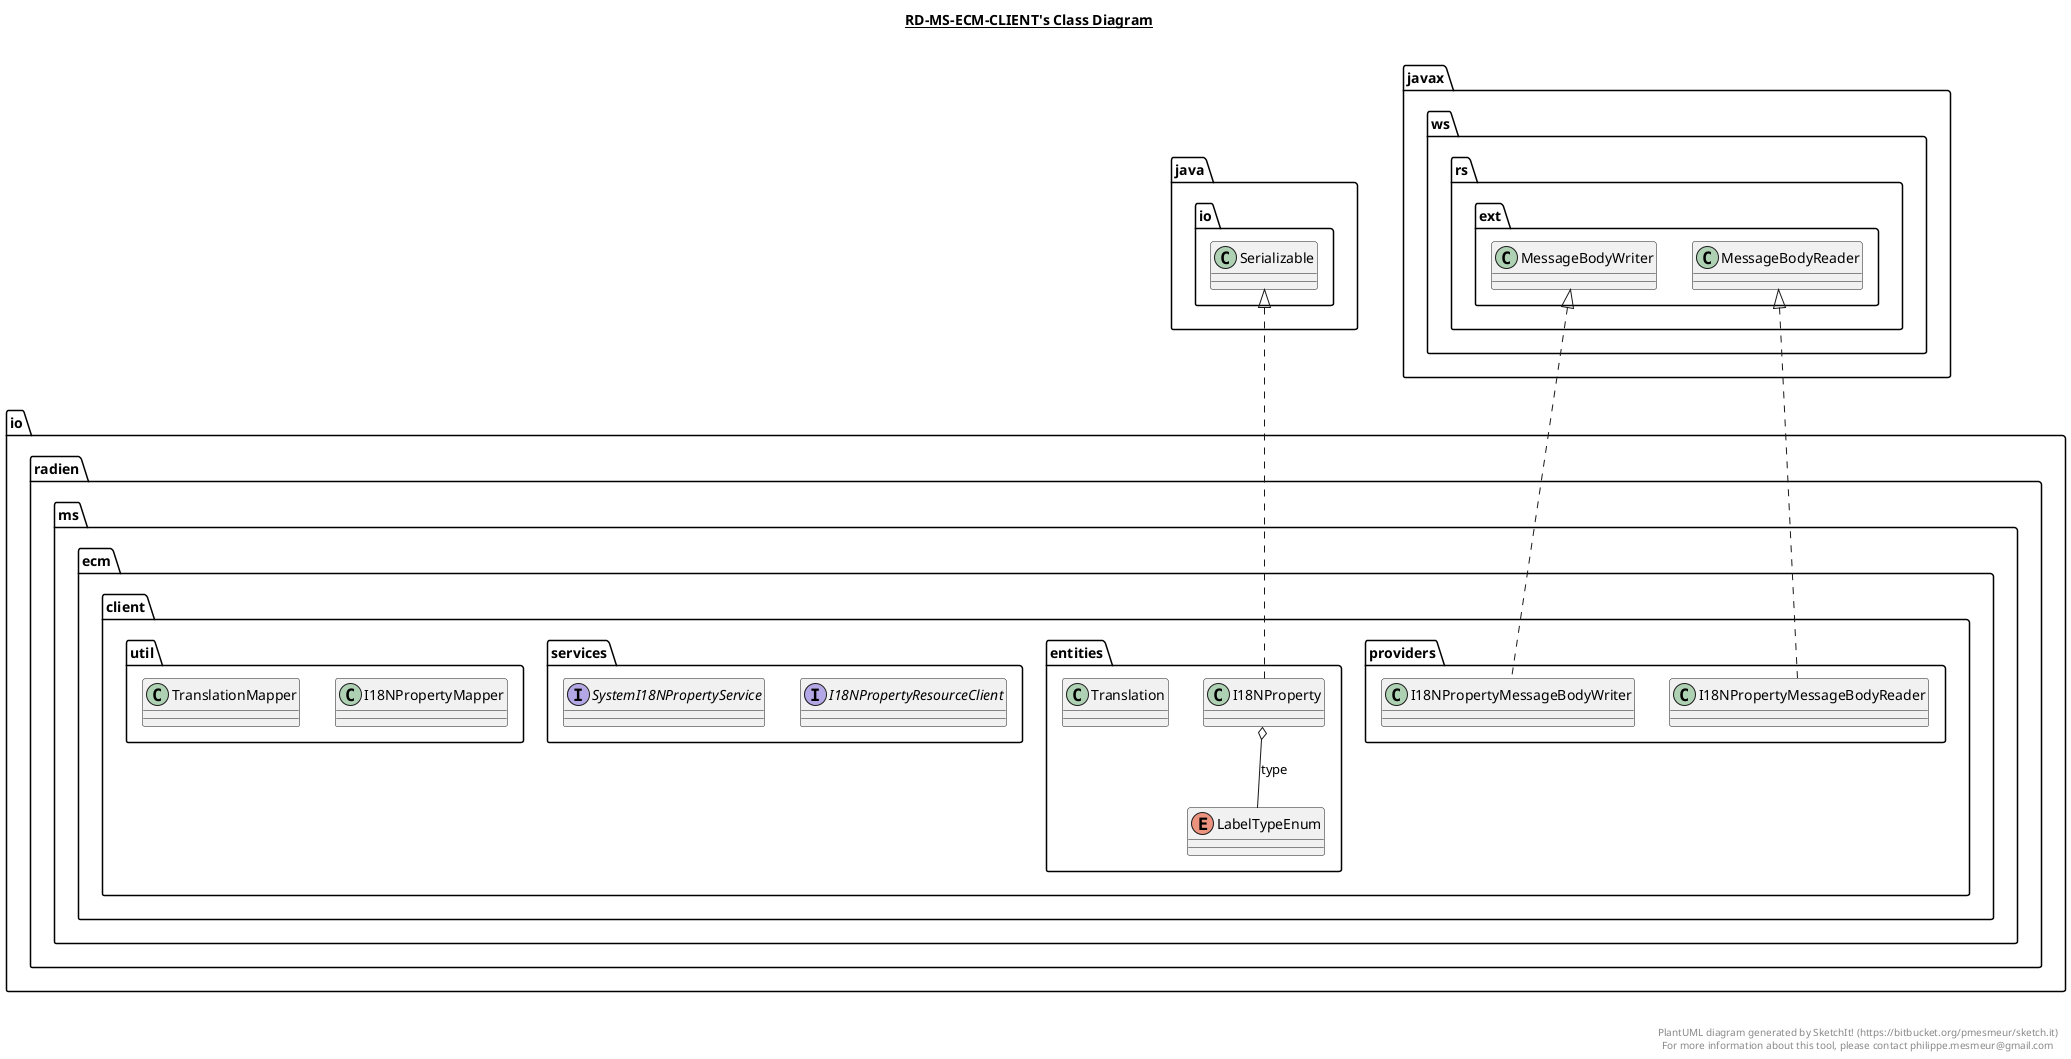 @startuml

title __RD-MS-ECM-CLIENT's Class Diagram__\n

  namespace io.radien.ms.ecm.client.entities {
    class io.radien.ms.ecm.client.entities.I18NProperty {
    }
  }
  

  namespace io.radien.ms.ecm.client.entities {
    enum LabelTypeEnum {
    }
  }
  

  namespace io.radien.ms.ecm.client.entities {
    class io.radien.ms.ecm.client.entities.Translation {
    }
  }
  

  namespace io.radien.ms.ecm.client.providers {
    class io.radien.ms.ecm.client.providers.I18NPropertyMessageBodyReader {
    }
  }
  

  namespace io.radien.ms.ecm.client.providers {
    class io.radien.ms.ecm.client.providers.I18NPropertyMessageBodyWriter {
    }
  }
  

  namespace io.radien.ms.ecm.client.services {
    interface io.radien.ms.ecm.client.services.I18NPropertyResourceClient {
    }
  }
  

  namespace io.radien.ms.ecm.client.services {
    interface io.radien.ms.ecm.client.services.SystemI18NPropertyService {
    }
  }
  

  namespace io.radien.ms.ecm.client.util {
    class io.radien.ms.ecm.client.util.I18NPropertyMapper {
    }
  }
  

  namespace io.radien.ms.ecm.client.util {
    class io.radien.ms.ecm.client.util.TranslationMapper {
    }
  }
  

  io.radien.ms.ecm.client.entities.I18NProperty .up.|> java.io.Serializable
  io.radien.ms.ecm.client.entities.I18NProperty o-- io.radien.ms.ecm.client.entities.LabelTypeEnum : type
  io.radien.ms.ecm.client.providers.I18NPropertyMessageBodyReader .up.|> javax.ws.rs.ext.MessageBodyReader
  io.radien.ms.ecm.client.providers.I18NPropertyMessageBodyWriter .up.|> javax.ws.rs.ext.MessageBodyWriter


right footer


PlantUML diagram generated by SketchIt! (https://bitbucket.org/pmesmeur/sketch.it)
For more information about this tool, please contact philippe.mesmeur@gmail.com
endfooter

@enduml
